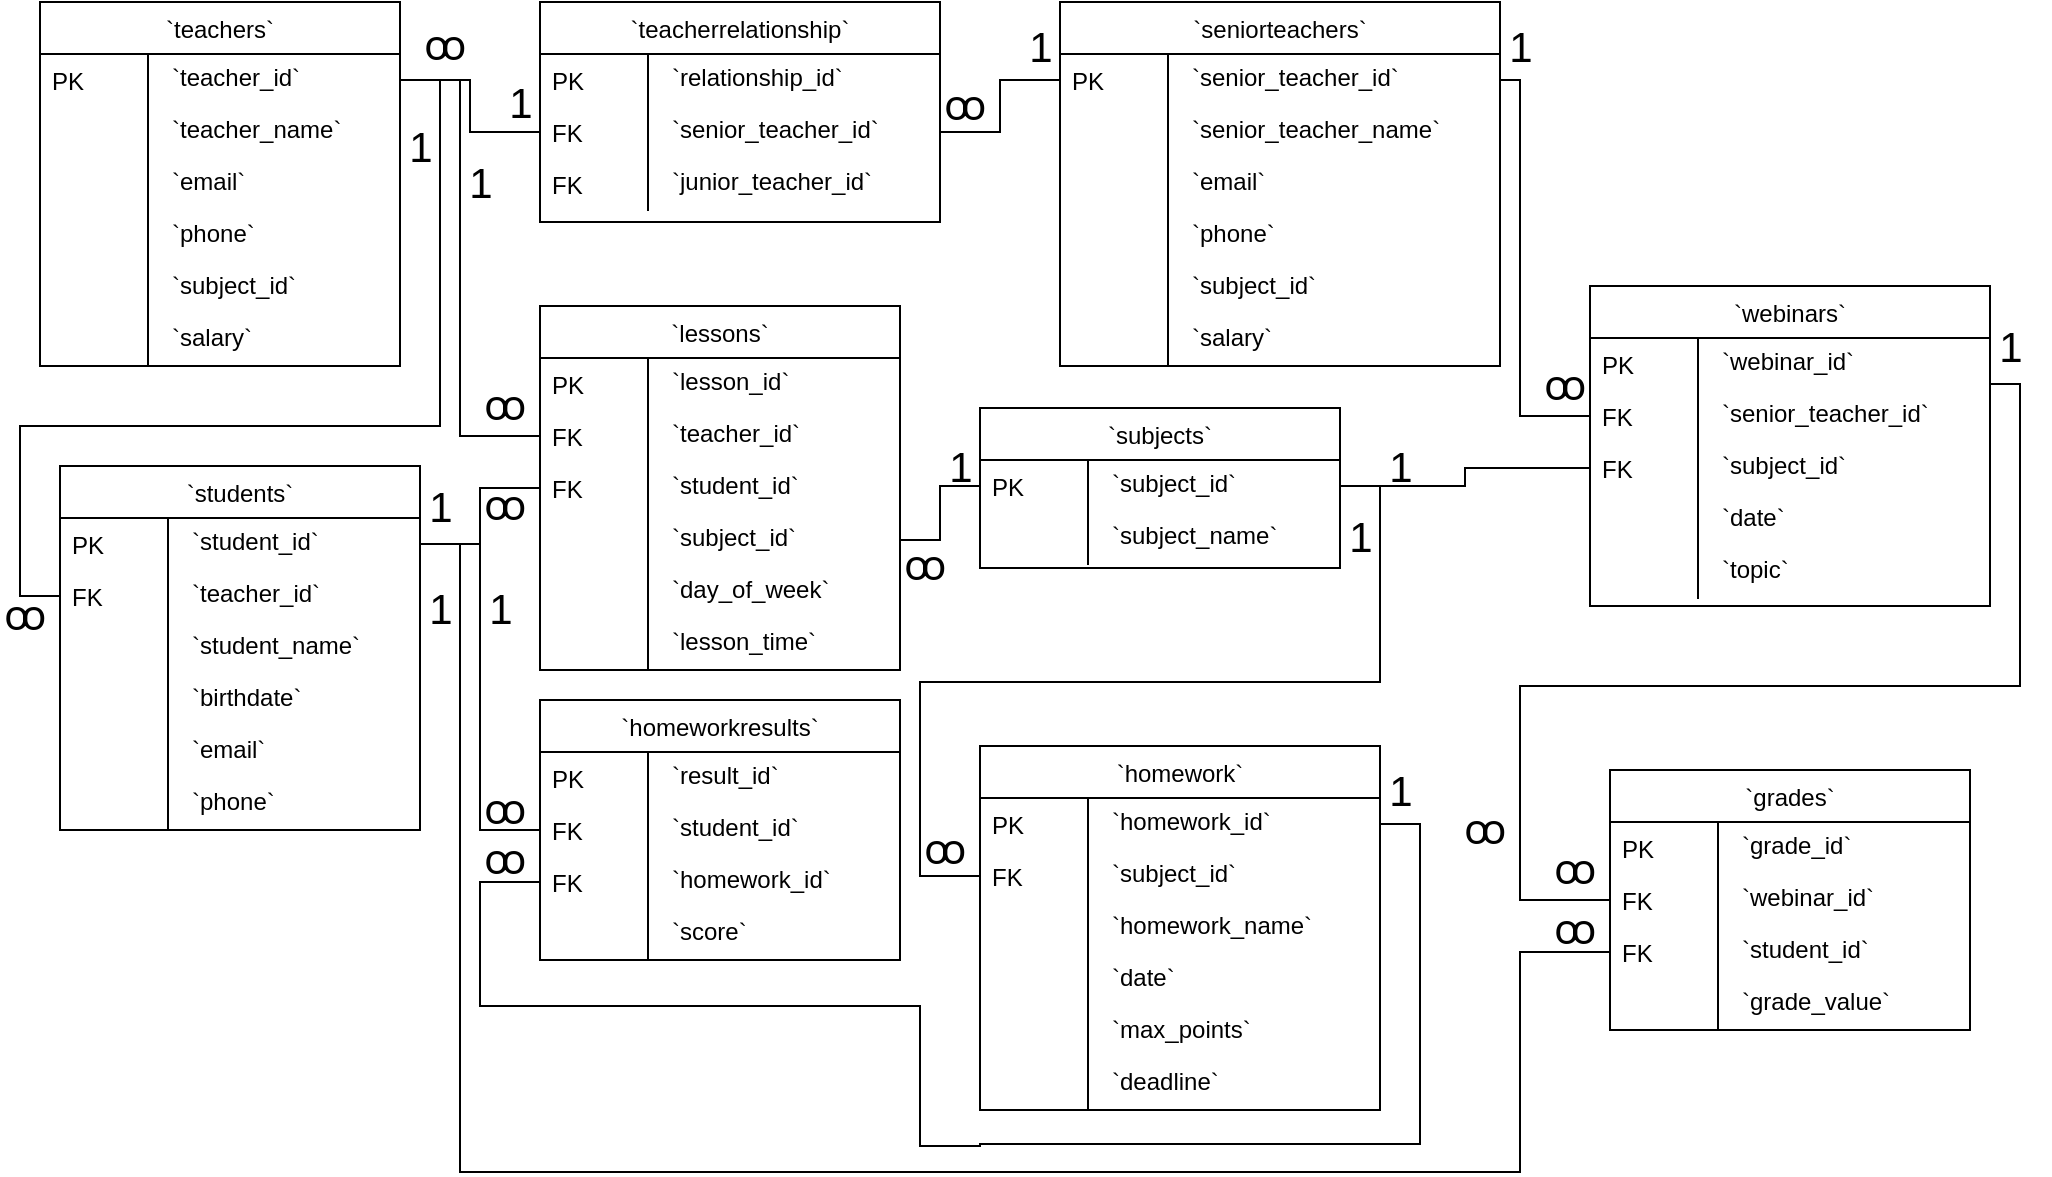 <mxfile version="21.7.4" type="device">
  <diagram name="Страница — 1" id="VlObmKkYU1htEmcqtFjB">
    <mxGraphModel dx="1687" dy="-1436" grid="1" gridSize="10" guides="1" tooltips="1" connect="1" arrows="1" fold="1" page="1" pageScale="1" pageWidth="827" pageHeight="1169" math="0" shadow="0">
      <root>
        <mxCell id="0" />
        <mxCell id="1" parent="0" />
        <mxCell id="YLEVBwhidmgwvVXyxrOQ-135" value="`grades`" style="swimlane;fontStyle=0;childLayout=stackLayout;horizontal=1;startSize=26;fillColor=default;horizontalStack=0;resizeParent=1;resizeLast=0;collapsible=1;marginBottom=0;swimlaneFillColor=default;align=center;" vertex="1" parent="1">
          <mxGeometry x="815" y="2722" width="180" height="130" as="geometry" />
        </mxCell>
        <mxCell id="YLEVBwhidmgwvVXyxrOQ-136" value="`grade_id`" style="shape=partialRectangle;top=0;left=0;right=0;bottom=0;align=left;verticalAlign=top;spacingTop=-2;fillColor=none;spacingLeft=64;spacingRight=4;overflow=hidden;rotatable=0;points=[[0,0.5],[1,0.5]];portConstraint=eastwest;dropTarget=0;" vertex="1" parent="YLEVBwhidmgwvVXyxrOQ-135">
          <mxGeometry y="26" width="180" height="26" as="geometry" />
        </mxCell>
        <mxCell id="YLEVBwhidmgwvVXyxrOQ-137" value="PK" style="shape=partialRectangle;top=0;left=0;bottom=0;fillColor=none;align=left;verticalAlign=middle;spacingLeft=4;spacingRight=4;overflow=hidden;rotatable=180;points=[];portConstraint=eastwest;part=1;" vertex="1" connectable="0" parent="YLEVBwhidmgwvVXyxrOQ-136">
          <mxGeometry width="54" height="26" as="geometry" />
        </mxCell>
        <mxCell id="YLEVBwhidmgwvVXyxrOQ-140" value="`webinar_id`" style="shape=partialRectangle;top=0;left=0;right=0;bottom=0;align=left;verticalAlign=top;spacingTop=-2;fillColor=none;spacingLeft=64;spacingRight=4;overflow=hidden;rotatable=0;points=[[0,0.5],[1,0.5]];portConstraint=eastwest;dropTarget=0;" vertex="1" parent="YLEVBwhidmgwvVXyxrOQ-135">
          <mxGeometry y="52" width="180" height="26" as="geometry" />
        </mxCell>
        <mxCell id="YLEVBwhidmgwvVXyxrOQ-141" value="FK" style="shape=partialRectangle;top=0;left=0;bottom=0;fillColor=none;align=left;verticalAlign=middle;spacingLeft=4;spacingRight=4;overflow=hidden;rotatable=180;points=[];portConstraint=eastwest;part=1;" vertex="1" connectable="0" parent="YLEVBwhidmgwvVXyxrOQ-140">
          <mxGeometry width="54" height="26" as="geometry" />
        </mxCell>
        <mxCell id="YLEVBwhidmgwvVXyxrOQ-138" value="`student_id`" style="shape=partialRectangle;top=0;left=0;right=0;bottom=0;align=left;verticalAlign=top;spacingTop=-2;fillColor=none;spacingLeft=64;spacingRight=4;overflow=hidden;rotatable=0;points=[[0,0.5],[1,0.5]];portConstraint=eastwest;dropTarget=0;" vertex="1" parent="YLEVBwhidmgwvVXyxrOQ-135">
          <mxGeometry y="78" width="180" height="26" as="geometry" />
        </mxCell>
        <mxCell id="YLEVBwhidmgwvVXyxrOQ-139" value="FK" style="shape=partialRectangle;top=0;left=0;bottom=0;fillColor=none;align=left;verticalAlign=middle;spacingLeft=4;spacingRight=4;overflow=hidden;rotatable=180;points=[];portConstraint=eastwest;part=1;" vertex="1" connectable="0" parent="YLEVBwhidmgwvVXyxrOQ-138">
          <mxGeometry width="54" height="26" as="geometry" />
        </mxCell>
        <mxCell id="YLEVBwhidmgwvVXyxrOQ-142" value="`grade_value`" style="shape=partialRectangle;top=0;left=0;right=0;bottom=0;align=left;verticalAlign=top;spacingTop=-2;fillColor=none;spacingLeft=64;spacingRight=4;overflow=hidden;rotatable=0;points=[[0,0.5],[1,0.5]];portConstraint=eastwest;dropTarget=0;" vertex="1" parent="YLEVBwhidmgwvVXyxrOQ-135">
          <mxGeometry y="104" width="180" height="26" as="geometry" />
        </mxCell>
        <mxCell id="YLEVBwhidmgwvVXyxrOQ-143" value="" style="shape=partialRectangle;top=0;left=0;bottom=0;fillColor=none;align=left;verticalAlign=middle;spacingLeft=4;spacingRight=4;overflow=hidden;rotatable=180;points=[];portConstraint=eastwest;part=1;" vertex="1" connectable="0" parent="YLEVBwhidmgwvVXyxrOQ-142">
          <mxGeometry width="54" height="26" as="geometry" />
        </mxCell>
        <mxCell id="YLEVBwhidmgwvVXyxrOQ-154" value="`homework`" style="swimlane;fontStyle=0;childLayout=stackLayout;horizontal=1;startSize=26;fillColor=default;horizontalStack=0;resizeParent=1;resizeLast=0;collapsible=1;marginBottom=0;swimlaneFillColor=default;align=center;" vertex="1" parent="1">
          <mxGeometry x="500" y="2710" width="200" height="182" as="geometry" />
        </mxCell>
        <mxCell id="YLEVBwhidmgwvVXyxrOQ-155" value="`homework_id`" style="shape=partialRectangle;top=0;left=0;right=0;bottom=0;align=left;verticalAlign=top;spacingTop=-2;fillColor=none;spacingLeft=64;spacingRight=4;overflow=hidden;rotatable=0;points=[[0,0.5],[1,0.5]];portConstraint=eastwest;dropTarget=0;" vertex="1" parent="YLEVBwhidmgwvVXyxrOQ-154">
          <mxGeometry y="26" width="200" height="26" as="geometry" />
        </mxCell>
        <mxCell id="YLEVBwhidmgwvVXyxrOQ-156" value="PK" style="shape=partialRectangle;top=0;left=0;bottom=0;fillColor=none;align=left;verticalAlign=middle;spacingLeft=4;spacingRight=4;overflow=hidden;rotatable=180;points=[];portConstraint=eastwest;part=1;" vertex="1" connectable="0" parent="YLEVBwhidmgwvVXyxrOQ-155">
          <mxGeometry width="54" height="26" as="geometry" />
        </mxCell>
        <mxCell id="YLEVBwhidmgwvVXyxrOQ-157" value="`subject_id`" style="shape=partialRectangle;top=0;left=0;right=0;bottom=0;align=left;verticalAlign=top;spacingTop=-2;fillColor=none;spacingLeft=64;spacingRight=4;overflow=hidden;rotatable=0;points=[[0,0.5],[1,0.5]];portConstraint=eastwest;dropTarget=0;" vertex="1" parent="YLEVBwhidmgwvVXyxrOQ-154">
          <mxGeometry y="52" width="200" height="26" as="geometry" />
        </mxCell>
        <mxCell id="YLEVBwhidmgwvVXyxrOQ-158" value="FK" style="shape=partialRectangle;top=0;left=0;bottom=0;fillColor=none;align=left;verticalAlign=middle;spacingLeft=4;spacingRight=4;overflow=hidden;rotatable=180;points=[];portConstraint=eastwest;part=1;" vertex="1" connectable="0" parent="YLEVBwhidmgwvVXyxrOQ-157">
          <mxGeometry width="54" height="26" as="geometry" />
        </mxCell>
        <mxCell id="YLEVBwhidmgwvVXyxrOQ-159" value="`homework_name`" style="shape=partialRectangle;top=0;left=0;right=0;bottom=0;align=left;verticalAlign=top;spacingTop=-2;fillColor=none;spacingLeft=64;spacingRight=4;overflow=hidden;rotatable=0;points=[[0,0.5],[1,0.5]];portConstraint=eastwest;dropTarget=0;" vertex="1" parent="YLEVBwhidmgwvVXyxrOQ-154">
          <mxGeometry y="78" width="200" height="26" as="geometry" />
        </mxCell>
        <mxCell id="YLEVBwhidmgwvVXyxrOQ-160" value="" style="shape=partialRectangle;top=0;left=0;bottom=0;fillColor=none;align=left;verticalAlign=middle;spacingLeft=4;spacingRight=4;overflow=hidden;rotatable=180;points=[];portConstraint=eastwest;part=1;" vertex="1" connectable="0" parent="YLEVBwhidmgwvVXyxrOQ-159">
          <mxGeometry width="54" height="26" as="geometry" />
        </mxCell>
        <mxCell id="YLEVBwhidmgwvVXyxrOQ-161" value="`date`" style="shape=partialRectangle;top=0;left=0;right=0;bottom=0;align=left;verticalAlign=top;spacingTop=-2;fillColor=none;spacingLeft=64;spacingRight=4;overflow=hidden;rotatable=0;points=[[0,0.5],[1,0.5]];portConstraint=eastwest;dropTarget=0;" vertex="1" parent="YLEVBwhidmgwvVXyxrOQ-154">
          <mxGeometry y="104" width="200" height="26" as="geometry" />
        </mxCell>
        <mxCell id="YLEVBwhidmgwvVXyxrOQ-162" value="" style="shape=partialRectangle;top=0;left=0;bottom=0;fillColor=none;align=left;verticalAlign=middle;spacingLeft=4;spacingRight=4;overflow=hidden;rotatable=180;points=[];portConstraint=eastwest;part=1;" vertex="1" connectable="0" parent="YLEVBwhidmgwvVXyxrOQ-161">
          <mxGeometry width="54" height="26" as="geometry" />
        </mxCell>
        <mxCell id="YLEVBwhidmgwvVXyxrOQ-163" value="`max_points`" style="shape=partialRectangle;top=0;left=0;right=0;bottom=0;align=left;verticalAlign=top;spacingTop=-2;fillColor=none;spacingLeft=64;spacingRight=4;overflow=hidden;rotatable=0;points=[[0,0.5],[1,0.5]];portConstraint=eastwest;dropTarget=0;" vertex="1" parent="YLEVBwhidmgwvVXyxrOQ-154">
          <mxGeometry y="130" width="200" height="26" as="geometry" />
        </mxCell>
        <mxCell id="YLEVBwhidmgwvVXyxrOQ-164" value="" style="shape=partialRectangle;top=0;left=0;bottom=0;fillColor=none;align=left;verticalAlign=middle;spacingLeft=4;spacingRight=4;overflow=hidden;rotatable=180;points=[];portConstraint=eastwest;part=1;" vertex="1" connectable="0" parent="YLEVBwhidmgwvVXyxrOQ-163">
          <mxGeometry width="54" height="26" as="geometry" />
        </mxCell>
        <mxCell id="YLEVBwhidmgwvVXyxrOQ-165" value="`deadline`" style="shape=partialRectangle;top=0;left=0;right=0;bottom=0;align=left;verticalAlign=top;spacingTop=-2;fillColor=none;spacingLeft=64;spacingRight=4;overflow=hidden;rotatable=0;points=[[0,0.5],[1,0.5]];portConstraint=eastwest;dropTarget=0;" vertex="1" parent="YLEVBwhidmgwvVXyxrOQ-154">
          <mxGeometry y="156" width="200" height="26" as="geometry" />
        </mxCell>
        <mxCell id="YLEVBwhidmgwvVXyxrOQ-166" value="" style="shape=partialRectangle;top=0;left=0;bottom=0;fillColor=none;align=left;verticalAlign=middle;spacingLeft=4;spacingRight=4;overflow=hidden;rotatable=180;points=[];portConstraint=eastwest;part=1;" vertex="1" connectable="0" parent="YLEVBwhidmgwvVXyxrOQ-165">
          <mxGeometry width="54" height="26" as="geometry" />
        </mxCell>
        <mxCell id="YLEVBwhidmgwvVXyxrOQ-175" value="`homeworkresults`" style="swimlane;fontStyle=0;childLayout=stackLayout;horizontal=1;startSize=26;fillColor=default;horizontalStack=0;resizeParent=1;resizeLast=0;collapsible=1;marginBottom=0;swimlaneFillColor=default;align=center;" vertex="1" parent="1">
          <mxGeometry x="280" y="2687" width="180" height="130" as="geometry" />
        </mxCell>
        <mxCell id="YLEVBwhidmgwvVXyxrOQ-176" value="`result_id`" style="shape=partialRectangle;top=0;left=0;right=0;bottom=0;align=left;verticalAlign=top;spacingTop=-2;fillColor=none;spacingLeft=64;spacingRight=4;overflow=hidden;rotatable=0;points=[[0,0.5],[1,0.5]];portConstraint=eastwest;dropTarget=0;" vertex="1" parent="YLEVBwhidmgwvVXyxrOQ-175">
          <mxGeometry y="26" width="180" height="26" as="geometry" />
        </mxCell>
        <mxCell id="YLEVBwhidmgwvVXyxrOQ-177" value="PK" style="shape=partialRectangle;top=0;left=0;bottom=0;fillColor=none;align=left;verticalAlign=middle;spacingLeft=4;spacingRight=4;overflow=hidden;rotatable=180;points=[];portConstraint=eastwest;part=1;" vertex="1" connectable="0" parent="YLEVBwhidmgwvVXyxrOQ-176">
          <mxGeometry width="54" height="26" as="geometry" />
        </mxCell>
        <mxCell id="YLEVBwhidmgwvVXyxrOQ-178" value="`student_id`" style="shape=partialRectangle;top=0;left=0;right=0;bottom=0;align=left;verticalAlign=top;spacingTop=-2;fillColor=none;spacingLeft=64;spacingRight=4;overflow=hidden;rotatable=0;points=[[0,0.5],[1,0.5]];portConstraint=eastwest;dropTarget=0;" vertex="1" parent="YLEVBwhidmgwvVXyxrOQ-175">
          <mxGeometry y="52" width="180" height="26" as="geometry" />
        </mxCell>
        <mxCell id="YLEVBwhidmgwvVXyxrOQ-179" value="FK" style="shape=partialRectangle;top=0;left=0;bottom=0;fillColor=none;align=left;verticalAlign=middle;spacingLeft=4;spacingRight=4;overflow=hidden;rotatable=180;points=[];portConstraint=eastwest;part=1;" vertex="1" connectable="0" parent="YLEVBwhidmgwvVXyxrOQ-178">
          <mxGeometry width="54" height="26" as="geometry" />
        </mxCell>
        <mxCell id="YLEVBwhidmgwvVXyxrOQ-180" value="`homework_id`" style="shape=partialRectangle;top=0;left=0;right=0;bottom=0;align=left;verticalAlign=top;spacingTop=-2;fillColor=none;spacingLeft=64;spacingRight=4;overflow=hidden;rotatable=0;points=[[0,0.5],[1,0.5]];portConstraint=eastwest;dropTarget=0;" vertex="1" parent="YLEVBwhidmgwvVXyxrOQ-175">
          <mxGeometry y="78" width="180" height="26" as="geometry" />
        </mxCell>
        <mxCell id="YLEVBwhidmgwvVXyxrOQ-181" value="FK" style="shape=partialRectangle;top=0;left=0;bottom=0;fillColor=none;align=left;verticalAlign=middle;spacingLeft=4;spacingRight=4;overflow=hidden;rotatable=180;points=[];portConstraint=eastwest;part=1;" vertex="1" connectable="0" parent="YLEVBwhidmgwvVXyxrOQ-180">
          <mxGeometry width="54" height="26" as="geometry" />
        </mxCell>
        <mxCell id="YLEVBwhidmgwvVXyxrOQ-182" value="`score`" style="shape=partialRectangle;top=0;left=0;right=0;bottom=0;align=left;verticalAlign=top;spacingTop=-2;fillColor=none;spacingLeft=64;spacingRight=4;overflow=hidden;rotatable=0;points=[[0,0.5],[1,0.5]];portConstraint=eastwest;dropTarget=0;" vertex="1" parent="YLEVBwhidmgwvVXyxrOQ-175">
          <mxGeometry y="104" width="180" height="26" as="geometry" />
        </mxCell>
        <mxCell id="YLEVBwhidmgwvVXyxrOQ-183" value="" style="shape=partialRectangle;top=0;left=0;bottom=0;fillColor=none;align=left;verticalAlign=middle;spacingLeft=4;spacingRight=4;overflow=hidden;rotatable=180;points=[];portConstraint=eastwest;part=1;" vertex="1" connectable="0" parent="YLEVBwhidmgwvVXyxrOQ-182">
          <mxGeometry width="54" height="26" as="geometry" />
        </mxCell>
        <mxCell id="YLEVBwhidmgwvVXyxrOQ-194" value="`lessons`" style="swimlane;fontStyle=0;childLayout=stackLayout;horizontal=1;startSize=26;fillColor=default;horizontalStack=0;resizeParent=1;resizeLast=0;collapsible=1;marginBottom=0;swimlaneFillColor=default;align=center;" vertex="1" parent="1">
          <mxGeometry x="280" y="2490" width="180" height="182" as="geometry" />
        </mxCell>
        <mxCell id="YLEVBwhidmgwvVXyxrOQ-195" value="`lesson_id`" style="shape=partialRectangle;top=0;left=0;right=0;bottom=0;align=left;verticalAlign=top;spacingTop=-2;fillColor=none;spacingLeft=64;spacingRight=4;overflow=hidden;rotatable=0;points=[[0,0.5],[1,0.5]];portConstraint=eastwest;dropTarget=0;" vertex="1" parent="YLEVBwhidmgwvVXyxrOQ-194">
          <mxGeometry y="26" width="180" height="26" as="geometry" />
        </mxCell>
        <mxCell id="YLEVBwhidmgwvVXyxrOQ-196" value="PK" style="shape=partialRectangle;top=0;left=0;bottom=0;fillColor=none;align=left;verticalAlign=middle;spacingLeft=4;spacingRight=4;overflow=hidden;rotatable=180;points=[];portConstraint=eastwest;part=1;" vertex="1" connectable="0" parent="YLEVBwhidmgwvVXyxrOQ-195">
          <mxGeometry width="54" height="26" as="geometry" />
        </mxCell>
        <mxCell id="YLEVBwhidmgwvVXyxrOQ-197" value="`teacher_id`" style="shape=partialRectangle;top=0;left=0;right=0;bottom=0;align=left;verticalAlign=top;spacingTop=-2;fillColor=none;spacingLeft=64;spacingRight=4;overflow=hidden;rotatable=0;points=[[0,0.5],[1,0.5]];portConstraint=eastwest;dropTarget=0;" vertex="1" parent="YLEVBwhidmgwvVXyxrOQ-194">
          <mxGeometry y="52" width="180" height="26" as="geometry" />
        </mxCell>
        <mxCell id="YLEVBwhidmgwvVXyxrOQ-198" value="FK" style="shape=partialRectangle;top=0;left=0;bottom=0;fillColor=none;align=left;verticalAlign=middle;spacingLeft=4;spacingRight=4;overflow=hidden;rotatable=180;points=[];portConstraint=eastwest;part=1;" vertex="1" connectable="0" parent="YLEVBwhidmgwvVXyxrOQ-197">
          <mxGeometry width="54" height="26" as="geometry" />
        </mxCell>
        <mxCell id="YLEVBwhidmgwvVXyxrOQ-199" value="`student_id`" style="shape=partialRectangle;top=0;left=0;right=0;bottom=0;align=left;verticalAlign=top;spacingTop=-2;fillColor=none;spacingLeft=64;spacingRight=4;overflow=hidden;rotatable=0;points=[[0,0.5],[1,0.5]];portConstraint=eastwest;dropTarget=0;" vertex="1" parent="YLEVBwhidmgwvVXyxrOQ-194">
          <mxGeometry y="78" width="180" height="26" as="geometry" />
        </mxCell>
        <mxCell id="YLEVBwhidmgwvVXyxrOQ-200" value="FK" style="shape=partialRectangle;top=0;left=0;bottom=0;fillColor=none;align=left;verticalAlign=middle;spacingLeft=4;spacingRight=4;overflow=hidden;rotatable=180;points=[];portConstraint=eastwest;part=1;" vertex="1" connectable="0" parent="YLEVBwhidmgwvVXyxrOQ-199">
          <mxGeometry width="54" height="26" as="geometry" />
        </mxCell>
        <mxCell id="YLEVBwhidmgwvVXyxrOQ-201" value="`subject_id`" style="shape=partialRectangle;top=0;left=0;right=0;bottom=0;align=left;verticalAlign=top;spacingTop=-2;fillColor=none;spacingLeft=64;spacingRight=4;overflow=hidden;rotatable=0;points=[[0,0.5],[1,0.5]];portConstraint=eastwest;dropTarget=0;" vertex="1" parent="YLEVBwhidmgwvVXyxrOQ-194">
          <mxGeometry y="104" width="180" height="26" as="geometry" />
        </mxCell>
        <mxCell id="YLEVBwhidmgwvVXyxrOQ-202" value="" style="shape=partialRectangle;top=0;left=0;bottom=0;fillColor=none;align=left;verticalAlign=middle;spacingLeft=4;spacingRight=4;overflow=hidden;rotatable=180;points=[];portConstraint=eastwest;part=1;" vertex="1" connectable="0" parent="YLEVBwhidmgwvVXyxrOQ-201">
          <mxGeometry width="54" height="26" as="geometry" />
        </mxCell>
        <mxCell id="YLEVBwhidmgwvVXyxrOQ-203" value="`day_of_week`" style="shape=partialRectangle;top=0;left=0;right=0;bottom=0;align=left;verticalAlign=top;spacingTop=-2;fillColor=none;spacingLeft=64;spacingRight=4;overflow=hidden;rotatable=0;points=[[0,0.5],[1,0.5]];portConstraint=eastwest;dropTarget=0;" vertex="1" parent="YLEVBwhidmgwvVXyxrOQ-194">
          <mxGeometry y="130" width="180" height="26" as="geometry" />
        </mxCell>
        <mxCell id="YLEVBwhidmgwvVXyxrOQ-204" value="" style="shape=partialRectangle;top=0;left=0;bottom=0;fillColor=none;align=left;verticalAlign=middle;spacingLeft=4;spacingRight=4;overflow=hidden;rotatable=180;points=[];portConstraint=eastwest;part=1;" vertex="1" connectable="0" parent="YLEVBwhidmgwvVXyxrOQ-203">
          <mxGeometry width="54" height="26" as="geometry" />
        </mxCell>
        <mxCell id="YLEVBwhidmgwvVXyxrOQ-205" value="`lesson_time`" style="shape=partialRectangle;top=0;left=0;right=0;bottom=0;align=left;verticalAlign=top;spacingTop=-2;fillColor=none;spacingLeft=64;spacingRight=4;overflow=hidden;rotatable=0;points=[[0,0.5],[1,0.5]];portConstraint=eastwest;dropTarget=0;" vertex="1" parent="YLEVBwhidmgwvVXyxrOQ-194">
          <mxGeometry y="156" width="180" height="26" as="geometry" />
        </mxCell>
        <mxCell id="YLEVBwhidmgwvVXyxrOQ-206" value="" style="shape=partialRectangle;top=0;left=0;bottom=0;fillColor=none;align=left;verticalAlign=middle;spacingLeft=4;spacingRight=4;overflow=hidden;rotatable=180;points=[];portConstraint=eastwest;part=1;" vertex="1" connectable="0" parent="YLEVBwhidmgwvVXyxrOQ-205">
          <mxGeometry width="54" height="26" as="geometry" />
        </mxCell>
        <mxCell id="YLEVBwhidmgwvVXyxrOQ-222" value="`seniorteachers`" style="swimlane;fontStyle=0;childLayout=stackLayout;horizontal=1;startSize=26;fillColor=default;horizontalStack=0;resizeParent=1;resizeLast=0;collapsible=1;marginBottom=0;swimlaneFillColor=default;align=center;" vertex="1" parent="1">
          <mxGeometry x="540" y="2338" width="220" height="182" as="geometry" />
        </mxCell>
        <mxCell id="YLEVBwhidmgwvVXyxrOQ-223" value="`senior_teacher_id`" style="shape=partialRectangle;top=0;left=0;right=0;bottom=0;align=left;verticalAlign=top;spacingTop=-2;fillColor=none;spacingLeft=64;spacingRight=4;overflow=hidden;rotatable=0;points=[[0,0.5],[1,0.5]];portConstraint=eastwest;dropTarget=0;" vertex="1" parent="YLEVBwhidmgwvVXyxrOQ-222">
          <mxGeometry y="26" width="220" height="26" as="geometry" />
        </mxCell>
        <mxCell id="YLEVBwhidmgwvVXyxrOQ-224" value="PK" style="shape=partialRectangle;top=0;left=0;bottom=0;fillColor=none;align=left;verticalAlign=middle;spacingLeft=4;spacingRight=4;overflow=hidden;rotatable=180;points=[];portConstraint=eastwest;part=1;" vertex="1" connectable="0" parent="YLEVBwhidmgwvVXyxrOQ-223">
          <mxGeometry width="54" height="26" as="geometry" />
        </mxCell>
        <mxCell id="YLEVBwhidmgwvVXyxrOQ-225" value="`senior_teacher_name`" style="shape=partialRectangle;top=0;left=0;right=0;bottom=0;align=left;verticalAlign=top;spacingTop=-2;fillColor=none;spacingLeft=64;spacingRight=4;overflow=hidden;rotatable=0;points=[[0,0.5],[1,0.5]];portConstraint=eastwest;dropTarget=0;" vertex="1" parent="YLEVBwhidmgwvVXyxrOQ-222">
          <mxGeometry y="52" width="220" height="26" as="geometry" />
        </mxCell>
        <mxCell id="YLEVBwhidmgwvVXyxrOQ-226" value="" style="shape=partialRectangle;top=0;left=0;bottom=0;fillColor=none;align=left;verticalAlign=middle;spacingLeft=4;spacingRight=4;overflow=hidden;rotatable=180;points=[];portConstraint=eastwest;part=1;" vertex="1" connectable="0" parent="YLEVBwhidmgwvVXyxrOQ-225">
          <mxGeometry width="54" height="26" as="geometry" />
        </mxCell>
        <mxCell id="YLEVBwhidmgwvVXyxrOQ-227" value="`email`" style="shape=partialRectangle;top=0;left=0;right=0;bottom=0;align=left;verticalAlign=top;spacingTop=-2;fillColor=none;spacingLeft=64;spacingRight=4;overflow=hidden;rotatable=0;points=[[0,0.5],[1,0.5]];portConstraint=eastwest;dropTarget=0;" vertex="1" parent="YLEVBwhidmgwvVXyxrOQ-222">
          <mxGeometry y="78" width="220" height="26" as="geometry" />
        </mxCell>
        <mxCell id="YLEVBwhidmgwvVXyxrOQ-228" value="" style="shape=partialRectangle;top=0;left=0;bottom=0;fillColor=none;align=left;verticalAlign=middle;spacingLeft=4;spacingRight=4;overflow=hidden;rotatable=180;points=[];portConstraint=eastwest;part=1;" vertex="1" connectable="0" parent="YLEVBwhidmgwvVXyxrOQ-227">
          <mxGeometry width="54" height="26" as="geometry" />
        </mxCell>
        <mxCell id="YLEVBwhidmgwvVXyxrOQ-229" value="`phone`" style="shape=partialRectangle;top=0;left=0;right=0;bottom=0;align=left;verticalAlign=top;spacingTop=-2;fillColor=none;spacingLeft=64;spacingRight=4;overflow=hidden;rotatable=0;points=[[0,0.5],[1,0.5]];portConstraint=eastwest;dropTarget=0;" vertex="1" parent="YLEVBwhidmgwvVXyxrOQ-222">
          <mxGeometry y="104" width="220" height="26" as="geometry" />
        </mxCell>
        <mxCell id="YLEVBwhidmgwvVXyxrOQ-230" value="" style="shape=partialRectangle;top=0;left=0;bottom=0;fillColor=none;align=left;verticalAlign=middle;spacingLeft=4;spacingRight=4;overflow=hidden;rotatable=180;points=[];portConstraint=eastwest;part=1;" vertex="1" connectable="0" parent="YLEVBwhidmgwvVXyxrOQ-229">
          <mxGeometry width="54" height="26" as="geometry" />
        </mxCell>
        <mxCell id="YLEVBwhidmgwvVXyxrOQ-231" value="`subject_id`" style="shape=partialRectangle;top=0;left=0;right=0;bottom=0;align=left;verticalAlign=top;spacingTop=-2;fillColor=none;spacingLeft=64;spacingRight=4;overflow=hidden;rotatable=0;points=[[0,0.5],[1,0.5]];portConstraint=eastwest;dropTarget=0;" vertex="1" parent="YLEVBwhidmgwvVXyxrOQ-222">
          <mxGeometry y="130" width="220" height="26" as="geometry" />
        </mxCell>
        <mxCell id="YLEVBwhidmgwvVXyxrOQ-232" value="" style="shape=partialRectangle;top=0;left=0;bottom=0;fillColor=none;align=left;verticalAlign=middle;spacingLeft=4;spacingRight=4;overflow=hidden;rotatable=180;points=[];portConstraint=eastwest;part=1;" vertex="1" connectable="0" parent="YLEVBwhidmgwvVXyxrOQ-231">
          <mxGeometry width="54" height="26" as="geometry" />
        </mxCell>
        <mxCell id="YLEVBwhidmgwvVXyxrOQ-233" value="`salary`" style="shape=partialRectangle;top=0;left=0;right=0;bottom=0;align=left;verticalAlign=top;spacingTop=-2;fillColor=none;spacingLeft=64;spacingRight=4;overflow=hidden;rotatable=0;points=[[0,0.5],[1,0.5]];portConstraint=eastwest;dropTarget=0;" vertex="1" parent="YLEVBwhidmgwvVXyxrOQ-222">
          <mxGeometry y="156" width="220" height="26" as="geometry" />
        </mxCell>
        <mxCell id="YLEVBwhidmgwvVXyxrOQ-234" value="" style="shape=partialRectangle;top=0;left=0;bottom=0;fillColor=none;align=left;verticalAlign=middle;spacingLeft=4;spacingRight=4;overflow=hidden;rotatable=180;points=[];portConstraint=eastwest;part=1;" vertex="1" connectable="0" parent="YLEVBwhidmgwvVXyxrOQ-233">
          <mxGeometry width="54" height="26" as="geometry" />
        </mxCell>
        <mxCell id="YLEVBwhidmgwvVXyxrOQ-241" value="`students`" style="swimlane;fontStyle=0;childLayout=stackLayout;horizontal=1;startSize=26;fillColor=default;horizontalStack=0;resizeParent=1;resizeLast=0;collapsible=1;marginBottom=0;swimlaneFillColor=default;align=center;" vertex="1" parent="1">
          <mxGeometry x="40" y="2570" width="180" height="182" as="geometry" />
        </mxCell>
        <mxCell id="YLEVBwhidmgwvVXyxrOQ-242" value="`student_id`" style="shape=partialRectangle;top=0;left=0;right=0;bottom=0;align=left;verticalAlign=top;spacingTop=-2;fillColor=none;spacingLeft=64;spacingRight=4;overflow=hidden;rotatable=0;points=[[0,0.5],[1,0.5]];portConstraint=eastwest;dropTarget=0;" vertex="1" parent="YLEVBwhidmgwvVXyxrOQ-241">
          <mxGeometry y="26" width="180" height="26" as="geometry" />
        </mxCell>
        <mxCell id="YLEVBwhidmgwvVXyxrOQ-243" value="PK" style="shape=partialRectangle;top=0;left=0;bottom=0;fillColor=none;align=left;verticalAlign=middle;spacingLeft=4;spacingRight=4;overflow=hidden;rotatable=180;points=[];portConstraint=eastwest;part=1;" vertex="1" connectable="0" parent="YLEVBwhidmgwvVXyxrOQ-242">
          <mxGeometry width="54" height="26" as="geometry" />
        </mxCell>
        <mxCell id="YLEVBwhidmgwvVXyxrOQ-252" value="`teacher_id`" style="shape=partialRectangle;top=0;left=0;right=0;bottom=0;align=left;verticalAlign=top;spacingTop=-2;fillColor=none;spacingLeft=64;spacingRight=4;overflow=hidden;rotatable=0;points=[[0,0.5],[1,0.5]];portConstraint=eastwest;dropTarget=0;" vertex="1" parent="YLEVBwhidmgwvVXyxrOQ-241">
          <mxGeometry y="52" width="180" height="26" as="geometry" />
        </mxCell>
        <mxCell id="YLEVBwhidmgwvVXyxrOQ-253" value="FK" style="shape=partialRectangle;top=0;left=0;bottom=0;fillColor=none;align=left;verticalAlign=middle;spacingLeft=4;spacingRight=4;overflow=hidden;rotatable=180;points=[];portConstraint=eastwest;part=1;" vertex="1" connectable="0" parent="YLEVBwhidmgwvVXyxrOQ-252">
          <mxGeometry width="54" height="26" as="geometry" />
        </mxCell>
        <mxCell id="YLEVBwhidmgwvVXyxrOQ-244" value="`student_name`" style="shape=partialRectangle;top=0;left=0;right=0;bottom=0;align=left;verticalAlign=top;spacingTop=-2;fillColor=none;spacingLeft=64;spacingRight=4;overflow=hidden;rotatable=0;points=[[0,0.5],[1,0.5]];portConstraint=eastwest;dropTarget=0;" vertex="1" parent="YLEVBwhidmgwvVXyxrOQ-241">
          <mxGeometry y="78" width="180" height="26" as="geometry" />
        </mxCell>
        <mxCell id="YLEVBwhidmgwvVXyxrOQ-245" value="" style="shape=partialRectangle;top=0;left=0;bottom=0;fillColor=none;align=left;verticalAlign=middle;spacingLeft=4;spacingRight=4;overflow=hidden;rotatable=180;points=[];portConstraint=eastwest;part=1;" vertex="1" connectable="0" parent="YLEVBwhidmgwvVXyxrOQ-244">
          <mxGeometry width="54" height="26" as="geometry" />
        </mxCell>
        <mxCell id="YLEVBwhidmgwvVXyxrOQ-246" value="`birthdate`" style="shape=partialRectangle;top=0;left=0;right=0;bottom=0;align=left;verticalAlign=top;spacingTop=-2;fillColor=none;spacingLeft=64;spacingRight=4;overflow=hidden;rotatable=0;points=[[0,0.5],[1,0.5]];portConstraint=eastwest;dropTarget=0;" vertex="1" parent="YLEVBwhidmgwvVXyxrOQ-241">
          <mxGeometry y="104" width="180" height="26" as="geometry" />
        </mxCell>
        <mxCell id="YLEVBwhidmgwvVXyxrOQ-247" value="" style="shape=partialRectangle;top=0;left=0;bottom=0;fillColor=none;align=left;verticalAlign=middle;spacingLeft=4;spacingRight=4;overflow=hidden;rotatable=180;points=[];portConstraint=eastwest;part=1;" vertex="1" connectable="0" parent="YLEVBwhidmgwvVXyxrOQ-246">
          <mxGeometry width="54" height="26" as="geometry" />
        </mxCell>
        <mxCell id="YLEVBwhidmgwvVXyxrOQ-248" value="`email`" style="shape=partialRectangle;top=0;left=0;right=0;bottom=0;align=left;verticalAlign=top;spacingTop=-2;fillColor=none;spacingLeft=64;spacingRight=4;overflow=hidden;rotatable=0;points=[[0,0.5],[1,0.5]];portConstraint=eastwest;dropTarget=0;" vertex="1" parent="YLEVBwhidmgwvVXyxrOQ-241">
          <mxGeometry y="130" width="180" height="26" as="geometry" />
        </mxCell>
        <mxCell id="YLEVBwhidmgwvVXyxrOQ-249" value="" style="shape=partialRectangle;top=0;left=0;bottom=0;fillColor=none;align=left;verticalAlign=middle;spacingLeft=4;spacingRight=4;overflow=hidden;rotatable=180;points=[];portConstraint=eastwest;part=1;" vertex="1" connectable="0" parent="YLEVBwhidmgwvVXyxrOQ-248">
          <mxGeometry width="54" height="26" as="geometry" />
        </mxCell>
        <mxCell id="YLEVBwhidmgwvVXyxrOQ-250" value="`phone`" style="shape=partialRectangle;top=0;left=0;right=0;bottom=0;align=left;verticalAlign=top;spacingTop=-2;fillColor=none;spacingLeft=64;spacingRight=4;overflow=hidden;rotatable=0;points=[[0,0.5],[1,0.5]];portConstraint=eastwest;dropTarget=0;" vertex="1" parent="YLEVBwhidmgwvVXyxrOQ-241">
          <mxGeometry y="156" width="180" height="26" as="geometry" />
        </mxCell>
        <mxCell id="YLEVBwhidmgwvVXyxrOQ-251" value="" style="shape=partialRectangle;top=0;left=0;bottom=0;fillColor=none;align=left;verticalAlign=middle;spacingLeft=4;spacingRight=4;overflow=hidden;rotatable=180;points=[];portConstraint=eastwest;part=1;" vertex="1" connectable="0" parent="YLEVBwhidmgwvVXyxrOQ-250">
          <mxGeometry width="54" height="26" as="geometry" />
        </mxCell>
        <mxCell id="YLEVBwhidmgwvVXyxrOQ-260" value="`subjects`" style="swimlane;fontStyle=0;childLayout=stackLayout;horizontal=1;startSize=26;fillColor=default;horizontalStack=0;resizeParent=1;resizeLast=0;collapsible=1;marginBottom=0;swimlaneFillColor=default;align=center;" vertex="1" parent="1">
          <mxGeometry x="500" y="2541" width="180" height="80" as="geometry" />
        </mxCell>
        <mxCell id="YLEVBwhidmgwvVXyxrOQ-261" value="`subject_id`" style="shape=partialRectangle;top=0;left=0;right=0;bottom=0;align=left;verticalAlign=top;spacingTop=-2;fillColor=none;spacingLeft=64;spacingRight=4;overflow=hidden;rotatable=0;points=[[0,0.5],[1,0.5]];portConstraint=eastwest;dropTarget=0;" vertex="1" parent="YLEVBwhidmgwvVXyxrOQ-260">
          <mxGeometry y="26" width="180" height="26" as="geometry" />
        </mxCell>
        <mxCell id="YLEVBwhidmgwvVXyxrOQ-262" value="PK" style="shape=partialRectangle;top=0;left=0;bottom=0;fillColor=none;align=left;verticalAlign=middle;spacingLeft=4;spacingRight=4;overflow=hidden;rotatable=180;points=[];portConstraint=eastwest;part=1;" vertex="1" connectable="0" parent="YLEVBwhidmgwvVXyxrOQ-261">
          <mxGeometry width="54" height="26" as="geometry" />
        </mxCell>
        <mxCell id="YLEVBwhidmgwvVXyxrOQ-263" value="`subject_name`" style="shape=partialRectangle;top=0;left=0;right=0;bottom=0;align=left;verticalAlign=top;spacingTop=-2;fillColor=none;spacingLeft=64;spacingRight=4;overflow=hidden;rotatable=0;points=[[0,0.5],[1,0.5]];portConstraint=eastwest;dropTarget=0;" vertex="1" parent="YLEVBwhidmgwvVXyxrOQ-260">
          <mxGeometry y="52" width="180" height="26" as="geometry" />
        </mxCell>
        <mxCell id="YLEVBwhidmgwvVXyxrOQ-264" value="" style="shape=partialRectangle;top=0;left=0;bottom=0;fillColor=none;align=left;verticalAlign=middle;spacingLeft=4;spacingRight=4;overflow=hidden;rotatable=180;points=[];portConstraint=eastwest;part=1;" vertex="1" connectable="0" parent="YLEVBwhidmgwvVXyxrOQ-263">
          <mxGeometry width="54" height="26" as="geometry" />
        </mxCell>
        <mxCell id="YLEVBwhidmgwvVXyxrOQ-271" value="`teacherrelationship`" style="swimlane;fontStyle=0;childLayout=stackLayout;horizontal=1;startSize=26;fillColor=default;horizontalStack=0;resizeParent=1;resizeLast=0;collapsible=1;marginBottom=0;swimlaneFillColor=default;align=center;" vertex="1" parent="1">
          <mxGeometry x="280" y="2338" width="200" height="110" as="geometry" />
        </mxCell>
        <mxCell id="YLEVBwhidmgwvVXyxrOQ-272" value="`relationship_id`" style="shape=partialRectangle;top=0;left=0;right=0;bottom=0;align=left;verticalAlign=top;spacingTop=-2;fillColor=none;spacingLeft=64;spacingRight=4;overflow=hidden;rotatable=0;points=[[0,0.5],[1,0.5]];portConstraint=eastwest;dropTarget=0;" vertex="1" parent="YLEVBwhidmgwvVXyxrOQ-271">
          <mxGeometry y="26" width="200" height="26" as="geometry" />
        </mxCell>
        <mxCell id="YLEVBwhidmgwvVXyxrOQ-273" value="PK" style="shape=partialRectangle;top=0;left=0;bottom=0;fillColor=none;align=left;verticalAlign=middle;spacingLeft=4;spacingRight=4;overflow=hidden;rotatable=180;points=[];portConstraint=eastwest;part=1;" vertex="1" connectable="0" parent="YLEVBwhidmgwvVXyxrOQ-272">
          <mxGeometry width="54" height="26" as="geometry" />
        </mxCell>
        <mxCell id="YLEVBwhidmgwvVXyxrOQ-274" value="`senior_teacher_id`" style="shape=partialRectangle;top=0;left=0;right=0;bottom=0;align=left;verticalAlign=top;spacingTop=-2;fillColor=none;spacingLeft=64;spacingRight=4;overflow=hidden;rotatable=0;points=[[0,0.5],[1,0.5]];portConstraint=eastwest;dropTarget=0;" vertex="1" parent="YLEVBwhidmgwvVXyxrOQ-271">
          <mxGeometry y="52" width="200" height="26" as="geometry" />
        </mxCell>
        <mxCell id="YLEVBwhidmgwvVXyxrOQ-275" value="FK" style="shape=partialRectangle;top=0;left=0;bottom=0;fillColor=none;align=left;verticalAlign=middle;spacingLeft=4;spacingRight=4;overflow=hidden;rotatable=180;points=[];portConstraint=eastwest;part=1;" vertex="1" connectable="0" parent="YLEVBwhidmgwvVXyxrOQ-274">
          <mxGeometry width="54" height="26" as="geometry" />
        </mxCell>
        <mxCell id="YLEVBwhidmgwvVXyxrOQ-276" value="`junior_teacher_id`" style="shape=partialRectangle;top=0;left=0;right=0;bottom=0;align=left;verticalAlign=top;spacingTop=-2;fillColor=none;spacingLeft=64;spacingRight=4;overflow=hidden;rotatable=0;points=[[0,0.5],[1,0.5]];portConstraint=eastwest;dropTarget=0;" vertex="1" parent="YLEVBwhidmgwvVXyxrOQ-271">
          <mxGeometry y="78" width="200" height="26" as="geometry" />
        </mxCell>
        <mxCell id="YLEVBwhidmgwvVXyxrOQ-277" value="FK" style="shape=partialRectangle;top=0;left=0;bottom=0;fillColor=none;align=left;verticalAlign=middle;spacingLeft=4;spacingRight=4;overflow=hidden;rotatable=180;points=[];portConstraint=eastwest;part=1;" vertex="1" connectable="0" parent="YLEVBwhidmgwvVXyxrOQ-276">
          <mxGeometry width="54" height="26" as="geometry" />
        </mxCell>
        <mxCell id="YLEVBwhidmgwvVXyxrOQ-288" value="`teachers`" style="swimlane;fontStyle=0;childLayout=stackLayout;horizontal=1;startSize=26;fillColor=default;horizontalStack=0;resizeParent=1;resizeLast=0;collapsible=1;marginBottom=0;swimlaneFillColor=default;align=center;" vertex="1" parent="1">
          <mxGeometry x="30" y="2338" width="180" height="182" as="geometry" />
        </mxCell>
        <mxCell id="YLEVBwhidmgwvVXyxrOQ-289" value="`teacher_id`" style="shape=partialRectangle;top=0;left=0;right=0;bottom=0;align=left;verticalAlign=top;spacingTop=-2;fillColor=none;spacingLeft=64;spacingRight=4;overflow=hidden;rotatable=0;points=[[0,0.5],[1,0.5]];portConstraint=eastwest;dropTarget=0;" vertex="1" parent="YLEVBwhidmgwvVXyxrOQ-288">
          <mxGeometry y="26" width="180" height="26" as="geometry" />
        </mxCell>
        <mxCell id="YLEVBwhidmgwvVXyxrOQ-290" value="PK" style="shape=partialRectangle;top=0;left=0;bottom=0;fillColor=none;align=left;verticalAlign=middle;spacingLeft=4;spacingRight=4;overflow=hidden;rotatable=180;points=[];portConstraint=eastwest;part=1;" vertex="1" connectable="0" parent="YLEVBwhidmgwvVXyxrOQ-289">
          <mxGeometry width="54" height="26" as="geometry" />
        </mxCell>
        <mxCell id="YLEVBwhidmgwvVXyxrOQ-291" value="`teacher_name`" style="shape=partialRectangle;top=0;left=0;right=0;bottom=0;align=left;verticalAlign=top;spacingTop=-2;fillColor=none;spacingLeft=64;spacingRight=4;overflow=hidden;rotatable=0;points=[[0,0.5],[1,0.5]];portConstraint=eastwest;dropTarget=0;" vertex="1" parent="YLEVBwhidmgwvVXyxrOQ-288">
          <mxGeometry y="52" width="180" height="26" as="geometry" />
        </mxCell>
        <mxCell id="YLEVBwhidmgwvVXyxrOQ-292" value="" style="shape=partialRectangle;top=0;left=0;bottom=0;fillColor=none;align=left;verticalAlign=middle;spacingLeft=4;spacingRight=4;overflow=hidden;rotatable=180;points=[];portConstraint=eastwest;part=1;" vertex="1" connectable="0" parent="YLEVBwhidmgwvVXyxrOQ-291">
          <mxGeometry width="54" height="26" as="geometry" />
        </mxCell>
        <mxCell id="YLEVBwhidmgwvVXyxrOQ-293" value="`email`" style="shape=partialRectangle;top=0;left=0;right=0;bottom=0;align=left;verticalAlign=top;spacingTop=-2;fillColor=none;spacingLeft=64;spacingRight=4;overflow=hidden;rotatable=0;points=[[0,0.5],[1,0.5]];portConstraint=eastwest;dropTarget=0;" vertex="1" parent="YLEVBwhidmgwvVXyxrOQ-288">
          <mxGeometry y="78" width="180" height="26" as="geometry" />
        </mxCell>
        <mxCell id="YLEVBwhidmgwvVXyxrOQ-294" value="" style="shape=partialRectangle;top=0;left=0;bottom=0;fillColor=none;align=left;verticalAlign=middle;spacingLeft=4;spacingRight=4;overflow=hidden;rotatable=180;points=[];portConstraint=eastwest;part=1;" vertex="1" connectable="0" parent="YLEVBwhidmgwvVXyxrOQ-293">
          <mxGeometry width="54" height="26" as="geometry" />
        </mxCell>
        <mxCell id="YLEVBwhidmgwvVXyxrOQ-295" value="`phone`" style="shape=partialRectangle;top=0;left=0;right=0;bottom=0;align=left;verticalAlign=top;spacingTop=-2;fillColor=none;spacingLeft=64;spacingRight=4;overflow=hidden;rotatable=0;points=[[0,0.5],[1,0.5]];portConstraint=eastwest;dropTarget=0;" vertex="1" parent="YLEVBwhidmgwvVXyxrOQ-288">
          <mxGeometry y="104" width="180" height="26" as="geometry" />
        </mxCell>
        <mxCell id="YLEVBwhidmgwvVXyxrOQ-296" value="" style="shape=partialRectangle;top=0;left=0;bottom=0;fillColor=none;align=left;verticalAlign=middle;spacingLeft=4;spacingRight=4;overflow=hidden;rotatable=180;points=[];portConstraint=eastwest;part=1;" vertex="1" connectable="0" parent="YLEVBwhidmgwvVXyxrOQ-295">
          <mxGeometry width="54" height="26" as="geometry" />
        </mxCell>
        <mxCell id="YLEVBwhidmgwvVXyxrOQ-297" value="`subject_id`" style="shape=partialRectangle;top=0;left=0;right=0;bottom=0;align=left;verticalAlign=top;spacingTop=-2;fillColor=none;spacingLeft=64;spacingRight=4;overflow=hidden;rotatable=0;points=[[0,0.5],[1,0.5]];portConstraint=eastwest;dropTarget=0;" vertex="1" parent="YLEVBwhidmgwvVXyxrOQ-288">
          <mxGeometry y="130" width="180" height="26" as="geometry" />
        </mxCell>
        <mxCell id="YLEVBwhidmgwvVXyxrOQ-298" value="" style="shape=partialRectangle;top=0;left=0;bottom=0;fillColor=none;align=left;verticalAlign=middle;spacingLeft=4;spacingRight=4;overflow=hidden;rotatable=180;points=[];portConstraint=eastwest;part=1;" vertex="1" connectable="0" parent="YLEVBwhidmgwvVXyxrOQ-297">
          <mxGeometry width="54" height="26" as="geometry" />
        </mxCell>
        <mxCell id="YLEVBwhidmgwvVXyxrOQ-299" value="`salary`" style="shape=partialRectangle;top=0;left=0;right=0;bottom=0;align=left;verticalAlign=top;spacingTop=-2;fillColor=none;spacingLeft=64;spacingRight=4;overflow=hidden;rotatable=0;points=[[0,0.5],[1,0.5]];portConstraint=eastwest;dropTarget=0;" vertex="1" parent="YLEVBwhidmgwvVXyxrOQ-288">
          <mxGeometry y="156" width="180" height="26" as="geometry" />
        </mxCell>
        <mxCell id="YLEVBwhidmgwvVXyxrOQ-300" value="" style="shape=partialRectangle;top=0;left=0;bottom=0;fillColor=none;align=left;verticalAlign=middle;spacingLeft=4;spacingRight=4;overflow=hidden;rotatable=180;points=[];portConstraint=eastwest;part=1;" vertex="1" connectable="0" parent="YLEVBwhidmgwvVXyxrOQ-299">
          <mxGeometry width="54" height="26" as="geometry" />
        </mxCell>
        <mxCell id="YLEVBwhidmgwvVXyxrOQ-307" value="`webinars`" style="swimlane;fontStyle=0;childLayout=stackLayout;horizontal=1;startSize=26;fillColor=default;horizontalStack=0;resizeParent=1;resizeLast=0;collapsible=1;marginBottom=0;swimlaneFillColor=default;align=center;" vertex="1" parent="1">
          <mxGeometry x="805" y="2480" width="200" height="160" as="geometry" />
        </mxCell>
        <mxCell id="YLEVBwhidmgwvVXyxrOQ-308" value="`webinar_id`" style="shape=partialRectangle;top=0;left=0;right=0;bottom=0;align=left;verticalAlign=top;spacingTop=-2;fillColor=none;spacingLeft=64;spacingRight=4;overflow=hidden;rotatable=0;points=[[0,0.5],[1,0.5]];portConstraint=eastwest;dropTarget=0;" vertex="1" parent="YLEVBwhidmgwvVXyxrOQ-307">
          <mxGeometry y="26" width="200" height="26" as="geometry" />
        </mxCell>
        <mxCell id="YLEVBwhidmgwvVXyxrOQ-309" value="PK" style="shape=partialRectangle;top=0;left=0;bottom=0;fillColor=none;align=left;verticalAlign=middle;spacingLeft=4;spacingRight=4;overflow=hidden;rotatable=180;points=[];portConstraint=eastwest;part=1;" vertex="1" connectable="0" parent="YLEVBwhidmgwvVXyxrOQ-308">
          <mxGeometry width="54" height="26" as="geometry" />
        </mxCell>
        <mxCell id="YLEVBwhidmgwvVXyxrOQ-316" value="`senior_teacher_id`" style="shape=partialRectangle;top=0;left=0;right=0;bottom=0;align=left;verticalAlign=top;spacingTop=-2;fillColor=none;spacingLeft=64;spacingRight=4;overflow=hidden;rotatable=0;points=[[0,0.5],[1,0.5]];portConstraint=eastwest;dropTarget=0;" vertex="1" parent="YLEVBwhidmgwvVXyxrOQ-307">
          <mxGeometry y="52" width="200" height="26" as="geometry" />
        </mxCell>
        <mxCell id="YLEVBwhidmgwvVXyxrOQ-317" value="FK" style="shape=partialRectangle;top=0;left=0;bottom=0;fillColor=none;align=left;verticalAlign=middle;spacingLeft=4;spacingRight=4;overflow=hidden;rotatable=180;points=[];portConstraint=eastwest;part=1;" vertex="1" connectable="0" parent="YLEVBwhidmgwvVXyxrOQ-316">
          <mxGeometry width="54" height="26" as="geometry" />
        </mxCell>
        <mxCell id="YLEVBwhidmgwvVXyxrOQ-310" value="`subject_id`" style="shape=partialRectangle;top=0;left=0;right=0;bottom=0;align=left;verticalAlign=top;spacingTop=-2;fillColor=none;spacingLeft=64;spacingRight=4;overflow=hidden;rotatable=0;points=[[0,0.5],[1,0.5]];portConstraint=eastwest;dropTarget=0;" vertex="1" parent="YLEVBwhidmgwvVXyxrOQ-307">
          <mxGeometry y="78" width="200" height="26" as="geometry" />
        </mxCell>
        <mxCell id="YLEVBwhidmgwvVXyxrOQ-311" value="FK" style="shape=partialRectangle;top=0;left=0;bottom=0;fillColor=none;align=left;verticalAlign=middle;spacingLeft=4;spacingRight=4;overflow=hidden;rotatable=180;points=[];portConstraint=eastwest;part=1;" vertex="1" connectable="0" parent="YLEVBwhidmgwvVXyxrOQ-310">
          <mxGeometry width="54" height="26" as="geometry" />
        </mxCell>
        <mxCell id="YLEVBwhidmgwvVXyxrOQ-312" value="`date`" style="shape=partialRectangle;top=0;left=0;right=0;bottom=0;align=left;verticalAlign=top;spacingTop=-2;fillColor=none;spacingLeft=64;spacingRight=4;overflow=hidden;rotatable=0;points=[[0,0.5],[1,0.5]];portConstraint=eastwest;dropTarget=0;" vertex="1" parent="YLEVBwhidmgwvVXyxrOQ-307">
          <mxGeometry y="104" width="200" height="26" as="geometry" />
        </mxCell>
        <mxCell id="YLEVBwhidmgwvVXyxrOQ-313" value="" style="shape=partialRectangle;top=0;left=0;bottom=0;fillColor=none;align=left;verticalAlign=middle;spacingLeft=4;spacingRight=4;overflow=hidden;rotatable=180;points=[];portConstraint=eastwest;part=1;" vertex="1" connectable="0" parent="YLEVBwhidmgwvVXyxrOQ-312">
          <mxGeometry width="54" height="26" as="geometry" />
        </mxCell>
        <mxCell id="YLEVBwhidmgwvVXyxrOQ-314" value="`topic`" style="shape=partialRectangle;top=0;left=0;right=0;bottom=0;align=left;verticalAlign=top;spacingTop=-2;fillColor=none;spacingLeft=64;spacingRight=4;overflow=hidden;rotatable=0;points=[[0,0.5],[1,0.5]];portConstraint=eastwest;dropTarget=0;" vertex="1" parent="YLEVBwhidmgwvVXyxrOQ-307">
          <mxGeometry y="130" width="200" height="26" as="geometry" />
        </mxCell>
        <mxCell id="YLEVBwhidmgwvVXyxrOQ-315" value="" style="shape=partialRectangle;top=0;left=0;bottom=0;fillColor=none;align=left;verticalAlign=middle;spacingLeft=4;spacingRight=4;overflow=hidden;rotatable=180;points=[];portConstraint=eastwest;part=1;" vertex="1" connectable="0" parent="YLEVBwhidmgwvVXyxrOQ-314">
          <mxGeometry width="54" height="26" as="geometry" />
        </mxCell>
        <mxCell id="YLEVBwhidmgwvVXyxrOQ-326" style="edgeStyle=orthogonalEdgeStyle;rounded=0;orthogonalLoop=1;jettySize=auto;html=1;entryX=1;entryY=0.5;entryDx=0;entryDy=0;endArrow=none;endFill=0;" edge="1" parent="1" source="YLEVBwhidmgwvVXyxrOQ-223" target="YLEVBwhidmgwvVXyxrOQ-274">
          <mxGeometry relative="1" as="geometry" />
        </mxCell>
        <mxCell id="YLEVBwhidmgwvVXyxrOQ-327" value="" style="edgeStyle=orthogonalEdgeStyle;rounded=0;orthogonalLoop=1;jettySize=auto;html=1;endArrow=none;endFill=0;" edge="1" parent="1" source="YLEVBwhidmgwvVXyxrOQ-289" target="YLEVBwhidmgwvVXyxrOQ-274">
          <mxGeometry x="-0.783" y="-9" relative="1" as="geometry">
            <mxPoint as="offset" />
          </mxGeometry>
        </mxCell>
        <mxCell id="YLEVBwhidmgwvVXyxrOQ-328" style="edgeStyle=orthogonalEdgeStyle;rounded=0;orthogonalLoop=1;jettySize=auto;html=1;endArrow=none;endFill=0;exitX=0;exitY=0.5;exitDx=0;exitDy=0;entryX=1;entryY=0.5;entryDx=0;entryDy=0;" edge="1" parent="1" source="YLEVBwhidmgwvVXyxrOQ-252" target="YLEVBwhidmgwvVXyxrOQ-289">
          <mxGeometry relative="1" as="geometry">
            <Array as="points">
              <mxPoint x="20" y="2635" />
              <mxPoint x="20" y="2550" />
              <mxPoint x="230" y="2550" />
              <mxPoint x="230" y="2377" />
            </Array>
          </mxGeometry>
        </mxCell>
        <mxCell id="YLEVBwhidmgwvVXyxrOQ-329" style="edgeStyle=orthogonalEdgeStyle;rounded=0;orthogonalLoop=1;jettySize=auto;html=1;endArrow=none;endFill=0;" edge="1" parent="1" source="YLEVBwhidmgwvVXyxrOQ-242" target="YLEVBwhidmgwvVXyxrOQ-199">
          <mxGeometry relative="1" as="geometry" />
        </mxCell>
        <mxCell id="YLEVBwhidmgwvVXyxrOQ-330" style="edgeStyle=orthogonalEdgeStyle;rounded=0;orthogonalLoop=1;jettySize=auto;html=1;endArrow=none;endFill=0;exitX=1;exitY=0.5;exitDx=0;exitDy=0;" edge="1" parent="1" source="YLEVBwhidmgwvVXyxrOQ-289" target="YLEVBwhidmgwvVXyxrOQ-197">
          <mxGeometry relative="1" as="geometry">
            <Array as="points">
              <mxPoint x="240" y="2377" />
              <mxPoint x="240" y="2555" />
            </Array>
          </mxGeometry>
        </mxCell>
        <mxCell id="YLEVBwhidmgwvVXyxrOQ-331" style="edgeStyle=orthogonalEdgeStyle;rounded=0;orthogonalLoop=1;jettySize=auto;html=1;endArrow=none;endFill=0;" edge="1" parent="1" source="YLEVBwhidmgwvVXyxrOQ-201" target="YLEVBwhidmgwvVXyxrOQ-261">
          <mxGeometry relative="1" as="geometry" />
        </mxCell>
        <mxCell id="YLEVBwhidmgwvVXyxrOQ-332" style="edgeStyle=orthogonalEdgeStyle;rounded=0;orthogonalLoop=1;jettySize=auto;html=1;endArrow=none;endFill=0;" edge="1" parent="1" source="YLEVBwhidmgwvVXyxrOQ-310" target="YLEVBwhidmgwvVXyxrOQ-261">
          <mxGeometry relative="1" as="geometry" />
        </mxCell>
        <mxCell id="YLEVBwhidmgwvVXyxrOQ-333" style="edgeStyle=orthogonalEdgeStyle;rounded=0;orthogonalLoop=1;jettySize=auto;html=1;endArrow=none;endFill=0;exitX=0;exitY=0.5;exitDx=0;exitDy=0;" edge="1" parent="1" source="YLEVBwhidmgwvVXyxrOQ-316" target="YLEVBwhidmgwvVXyxrOQ-223">
          <mxGeometry relative="1" as="geometry">
            <Array as="points">
              <mxPoint x="790" y="2545" />
              <mxPoint x="770" y="2545" />
              <mxPoint x="770" y="2377" />
            </Array>
          </mxGeometry>
        </mxCell>
        <mxCell id="YLEVBwhidmgwvVXyxrOQ-334" style="edgeStyle=orthogonalEdgeStyle;rounded=0;orthogonalLoop=1;jettySize=auto;html=1;exitX=1;exitY=0.5;exitDx=0;exitDy=0;endArrow=none;endFill=0;entryX=0;entryY=0.5;entryDx=0;entryDy=0;" edge="1" parent="1" source="YLEVBwhidmgwvVXyxrOQ-261" target="YLEVBwhidmgwvVXyxrOQ-157">
          <mxGeometry relative="1" as="geometry">
            <Array as="points">
              <mxPoint x="700" y="2580" />
              <mxPoint x="700" y="2678" />
              <mxPoint x="470" y="2678" />
              <mxPoint x="470" y="2775" />
            </Array>
          </mxGeometry>
        </mxCell>
        <mxCell id="YLEVBwhidmgwvVXyxrOQ-335" style="edgeStyle=orthogonalEdgeStyle;rounded=0;orthogonalLoop=1;jettySize=auto;html=1;exitX=1;exitY=0.5;exitDx=0;exitDy=0;endArrow=none;endFill=0;entryX=0;entryY=0.5;entryDx=0;entryDy=0;" edge="1" parent="1" source="YLEVBwhidmgwvVXyxrOQ-155" target="YLEVBwhidmgwvVXyxrOQ-180">
          <mxGeometry relative="1" as="geometry">
            <mxPoint x="240" y="2830" as="targetPoint" />
            <Array as="points">
              <mxPoint x="720" y="2749" />
              <mxPoint x="720" y="2909" />
              <mxPoint x="500" y="2909" />
              <mxPoint x="500" y="2910" />
              <mxPoint x="470" y="2910" />
              <mxPoint x="470" y="2840" />
              <mxPoint x="250" y="2840" />
              <mxPoint x="250" y="2778" />
            </Array>
          </mxGeometry>
        </mxCell>
        <mxCell id="YLEVBwhidmgwvVXyxrOQ-336" style="edgeStyle=orthogonalEdgeStyle;rounded=0;orthogonalLoop=1;jettySize=auto;html=1;exitX=1;exitY=0.5;exitDx=0;exitDy=0;endArrow=none;endFill=0;" edge="1" parent="1" source="YLEVBwhidmgwvVXyxrOQ-242" target="YLEVBwhidmgwvVXyxrOQ-178">
          <mxGeometry relative="1" as="geometry" />
        </mxCell>
        <mxCell id="YLEVBwhidmgwvVXyxrOQ-338" style="edgeStyle=orthogonalEdgeStyle;rounded=0;orthogonalLoop=1;jettySize=auto;html=1;exitX=1;exitY=0.5;exitDx=0;exitDy=0;endArrow=none;endFill=0;entryX=0;entryY=0.5;entryDx=0;entryDy=0;" edge="1" parent="1" source="YLEVBwhidmgwvVXyxrOQ-242" target="YLEVBwhidmgwvVXyxrOQ-138">
          <mxGeometry relative="1" as="geometry">
            <mxPoint x="100" y="2923" as="targetPoint" />
            <Array as="points">
              <mxPoint x="240" y="2609" />
              <mxPoint x="240" y="2923" />
              <mxPoint x="770" y="2923" />
              <mxPoint x="770" y="2813" />
            </Array>
          </mxGeometry>
        </mxCell>
        <mxCell id="YLEVBwhidmgwvVXyxrOQ-339" value="ꝏ" style="text;whiteSpace=wrap;fontSize=21;" vertex="1" parent="1">
          <mxGeometry x="785" y="2782" width="20" height="10" as="geometry" />
        </mxCell>
        <mxCell id="YLEVBwhidmgwvVXyxrOQ-341" value="1" style="text;html=1;align=center;verticalAlign=middle;resizable=0;points=[];autosize=1;strokeColor=none;fillColor=none;fontSize=21;" vertex="1" parent="1">
          <mxGeometry x="210" y="2621" width="40" height="40" as="geometry" />
        </mxCell>
        <mxCell id="YLEVBwhidmgwvVXyxrOQ-342" value="1" style="text;html=1;align=center;verticalAlign=middle;resizable=0;points=[];autosize=1;strokeColor=none;fillColor=none;fontSize=21;" vertex="1" parent="1">
          <mxGeometry x="510" y="2340" width="40" height="40" as="geometry" />
        </mxCell>
        <mxCell id="YLEVBwhidmgwvVXyxrOQ-343" value="1" style="text;html=1;align=center;verticalAlign=middle;resizable=0;points=[];autosize=1;strokeColor=none;fillColor=none;fontSize=21;" vertex="1" parent="1">
          <mxGeometry x="200" y="2390" width="40" height="40" as="geometry" />
        </mxCell>
        <mxCell id="YLEVBwhidmgwvVXyxrOQ-345" value="1" style="text;html=1;align=center;verticalAlign=middle;resizable=0;points=[];autosize=1;strokeColor=none;fillColor=none;fontSize=21;" vertex="1" parent="1">
          <mxGeometry x="230" y="2408" width="40" height="40" as="geometry" />
        </mxCell>
        <mxCell id="YLEVBwhidmgwvVXyxrOQ-346" value="ꝏ" style="text;whiteSpace=wrap;fontSize=21;" vertex="1" parent="1">
          <mxGeometry x="220" y="2340" width="20" height="10" as="geometry" />
        </mxCell>
        <mxCell id="YLEVBwhidmgwvVXyxrOQ-347" value="1" style="text;html=1;align=center;verticalAlign=middle;resizable=0;points=[];autosize=1;strokeColor=none;fillColor=none;fontSize=21;" vertex="1" parent="1">
          <mxGeometry x="250" y="2368" width="40" height="40" as="geometry" />
        </mxCell>
        <mxCell id="YLEVBwhidmgwvVXyxrOQ-348" value="ꝏ" style="text;whiteSpace=wrap;fontSize=21;" vertex="1" parent="1">
          <mxGeometry x="480" y="2370" width="20" height="10" as="geometry" />
        </mxCell>
        <mxCell id="YLEVBwhidmgwvVXyxrOQ-349" value="ꝏ" style="text;whiteSpace=wrap;fontSize=21;" vertex="1" parent="1">
          <mxGeometry x="250" y="2520" width="20" height="10" as="geometry" />
        </mxCell>
        <mxCell id="YLEVBwhidmgwvVXyxrOQ-350" value="ꝏ" style="text;whiteSpace=wrap;fontSize=21;" vertex="1" parent="1">
          <mxGeometry x="10" y="2625" width="20" height="10" as="geometry" />
        </mxCell>
        <mxCell id="YLEVBwhidmgwvVXyxrOQ-352" value="ꝏ" style="text;whiteSpace=wrap;fontSize=21;" vertex="1" parent="1">
          <mxGeometry x="250" y="2722" width="20" height="10" as="geometry" />
        </mxCell>
        <mxCell id="YLEVBwhidmgwvVXyxrOQ-353" value="1" style="text;html=1;align=center;verticalAlign=middle;resizable=0;points=[];autosize=1;strokeColor=none;fillColor=none;fontSize=21;" vertex="1" parent="1">
          <mxGeometry x="240" y="2621" width="40" height="40" as="geometry" />
        </mxCell>
        <mxCell id="YLEVBwhidmgwvVXyxrOQ-354" value="1" style="text;html=1;align=center;verticalAlign=middle;resizable=0;points=[];autosize=1;strokeColor=none;fillColor=none;fontSize=21;" vertex="1" parent="1">
          <mxGeometry x="210" y="2570" width="40" height="40" as="geometry" />
        </mxCell>
        <mxCell id="YLEVBwhidmgwvVXyxrOQ-355" value="ꝏ" style="text;whiteSpace=wrap;fontSize=21;" vertex="1" parent="1">
          <mxGeometry x="250" y="2570" width="20" height="10" as="geometry" />
        </mxCell>
        <mxCell id="YLEVBwhidmgwvVXyxrOQ-357" value="1" style="text;html=1;align=center;verticalAlign=middle;resizable=0;points=[];autosize=1;strokeColor=none;fillColor=none;fontSize=21;" vertex="1" parent="1">
          <mxGeometry x="470" y="2550" width="40" height="40" as="geometry" />
        </mxCell>
        <mxCell id="YLEVBwhidmgwvVXyxrOQ-358" value="ꝏ" style="text;whiteSpace=wrap;fontSize=21;" vertex="1" parent="1">
          <mxGeometry x="460" y="2600" width="20" height="10" as="geometry" />
        </mxCell>
        <mxCell id="YLEVBwhidmgwvVXyxrOQ-359" value="1" style="text;html=1;align=center;verticalAlign=middle;resizable=0;points=[];autosize=1;strokeColor=none;fillColor=none;fontSize=21;" vertex="1" parent="1">
          <mxGeometry x="750" y="2340" width="40" height="40" as="geometry" />
        </mxCell>
        <mxCell id="YLEVBwhidmgwvVXyxrOQ-360" value="ꝏ" style="text;whiteSpace=wrap;fontSize=21;" vertex="1" parent="1">
          <mxGeometry x="780" y="2510" width="20" height="10" as="geometry" />
        </mxCell>
        <mxCell id="YLEVBwhidmgwvVXyxrOQ-361" value="1" style="text;html=1;align=center;verticalAlign=middle;resizable=0;points=[];autosize=1;strokeColor=none;fillColor=none;fontSize=21;" vertex="1" parent="1">
          <mxGeometry x="690" y="2550" width="40" height="40" as="geometry" />
        </mxCell>
        <mxCell id="YLEVBwhidmgwvVXyxrOQ-362" value="ꝏ" style="text;whiteSpace=wrap;fontSize=21;" vertex="1" parent="1">
          <mxGeometry x="740" y="2732" width="20" height="10" as="geometry" />
        </mxCell>
        <mxCell id="YLEVBwhidmgwvVXyxrOQ-363" value="1" style="text;html=1;align=center;verticalAlign=middle;resizable=0;points=[];autosize=1;strokeColor=none;fillColor=none;fontSize=21;" vertex="1" parent="1">
          <mxGeometry x="670" y="2585" width="40" height="40" as="geometry" />
        </mxCell>
        <mxCell id="YLEVBwhidmgwvVXyxrOQ-364" value="ꝏ" style="text;whiteSpace=wrap;fontSize=21;" vertex="1" parent="1">
          <mxGeometry x="470" y="2742" width="20" height="10" as="geometry" />
        </mxCell>
        <mxCell id="YLEVBwhidmgwvVXyxrOQ-365" value="1" style="text;html=1;align=center;verticalAlign=middle;resizable=0;points=[];autosize=1;strokeColor=none;fillColor=none;fontSize=21;" vertex="1" parent="1">
          <mxGeometry x="690" y="2712" width="40" height="40" as="geometry" />
        </mxCell>
        <mxCell id="YLEVBwhidmgwvVXyxrOQ-366" value="ꝏ" style="text;whiteSpace=wrap;fontSize=21;" vertex="1" parent="1">
          <mxGeometry x="250" y="2747" width="20" height="10" as="geometry" />
        </mxCell>
        <mxCell id="YLEVBwhidmgwvVXyxrOQ-367" value="ꝏ" style="text;whiteSpace=wrap;fontSize=21;" vertex="1" parent="1">
          <mxGeometry x="785" y="2752" width="20" height="10" as="geometry" />
        </mxCell>
        <mxCell id="YLEVBwhidmgwvVXyxrOQ-369" value="1" style="text;html=1;align=center;verticalAlign=middle;resizable=0;points=[];autosize=1;strokeColor=none;fillColor=none;fontSize=21;" vertex="1" parent="1">
          <mxGeometry x="995" y="2490" width="40" height="40" as="geometry" />
        </mxCell>
        <mxCell id="YLEVBwhidmgwvVXyxrOQ-374" style="edgeStyle=orthogonalEdgeStyle;rounded=0;orthogonalLoop=1;jettySize=auto;html=1;exitX=1;exitY=0.5;exitDx=0;exitDy=0;entryX=0;entryY=0.5;entryDx=0;entryDy=0;endArrow=none;endFill=0;" edge="1" parent="1" source="YLEVBwhidmgwvVXyxrOQ-308" target="YLEVBwhidmgwvVXyxrOQ-140">
          <mxGeometry relative="1" as="geometry">
            <Array as="points">
              <mxPoint x="1020" y="2529" />
              <mxPoint x="1020" y="2680" />
              <mxPoint x="770" y="2680" />
              <mxPoint x="770" y="2787" />
            </Array>
          </mxGeometry>
        </mxCell>
      </root>
    </mxGraphModel>
  </diagram>
</mxfile>
